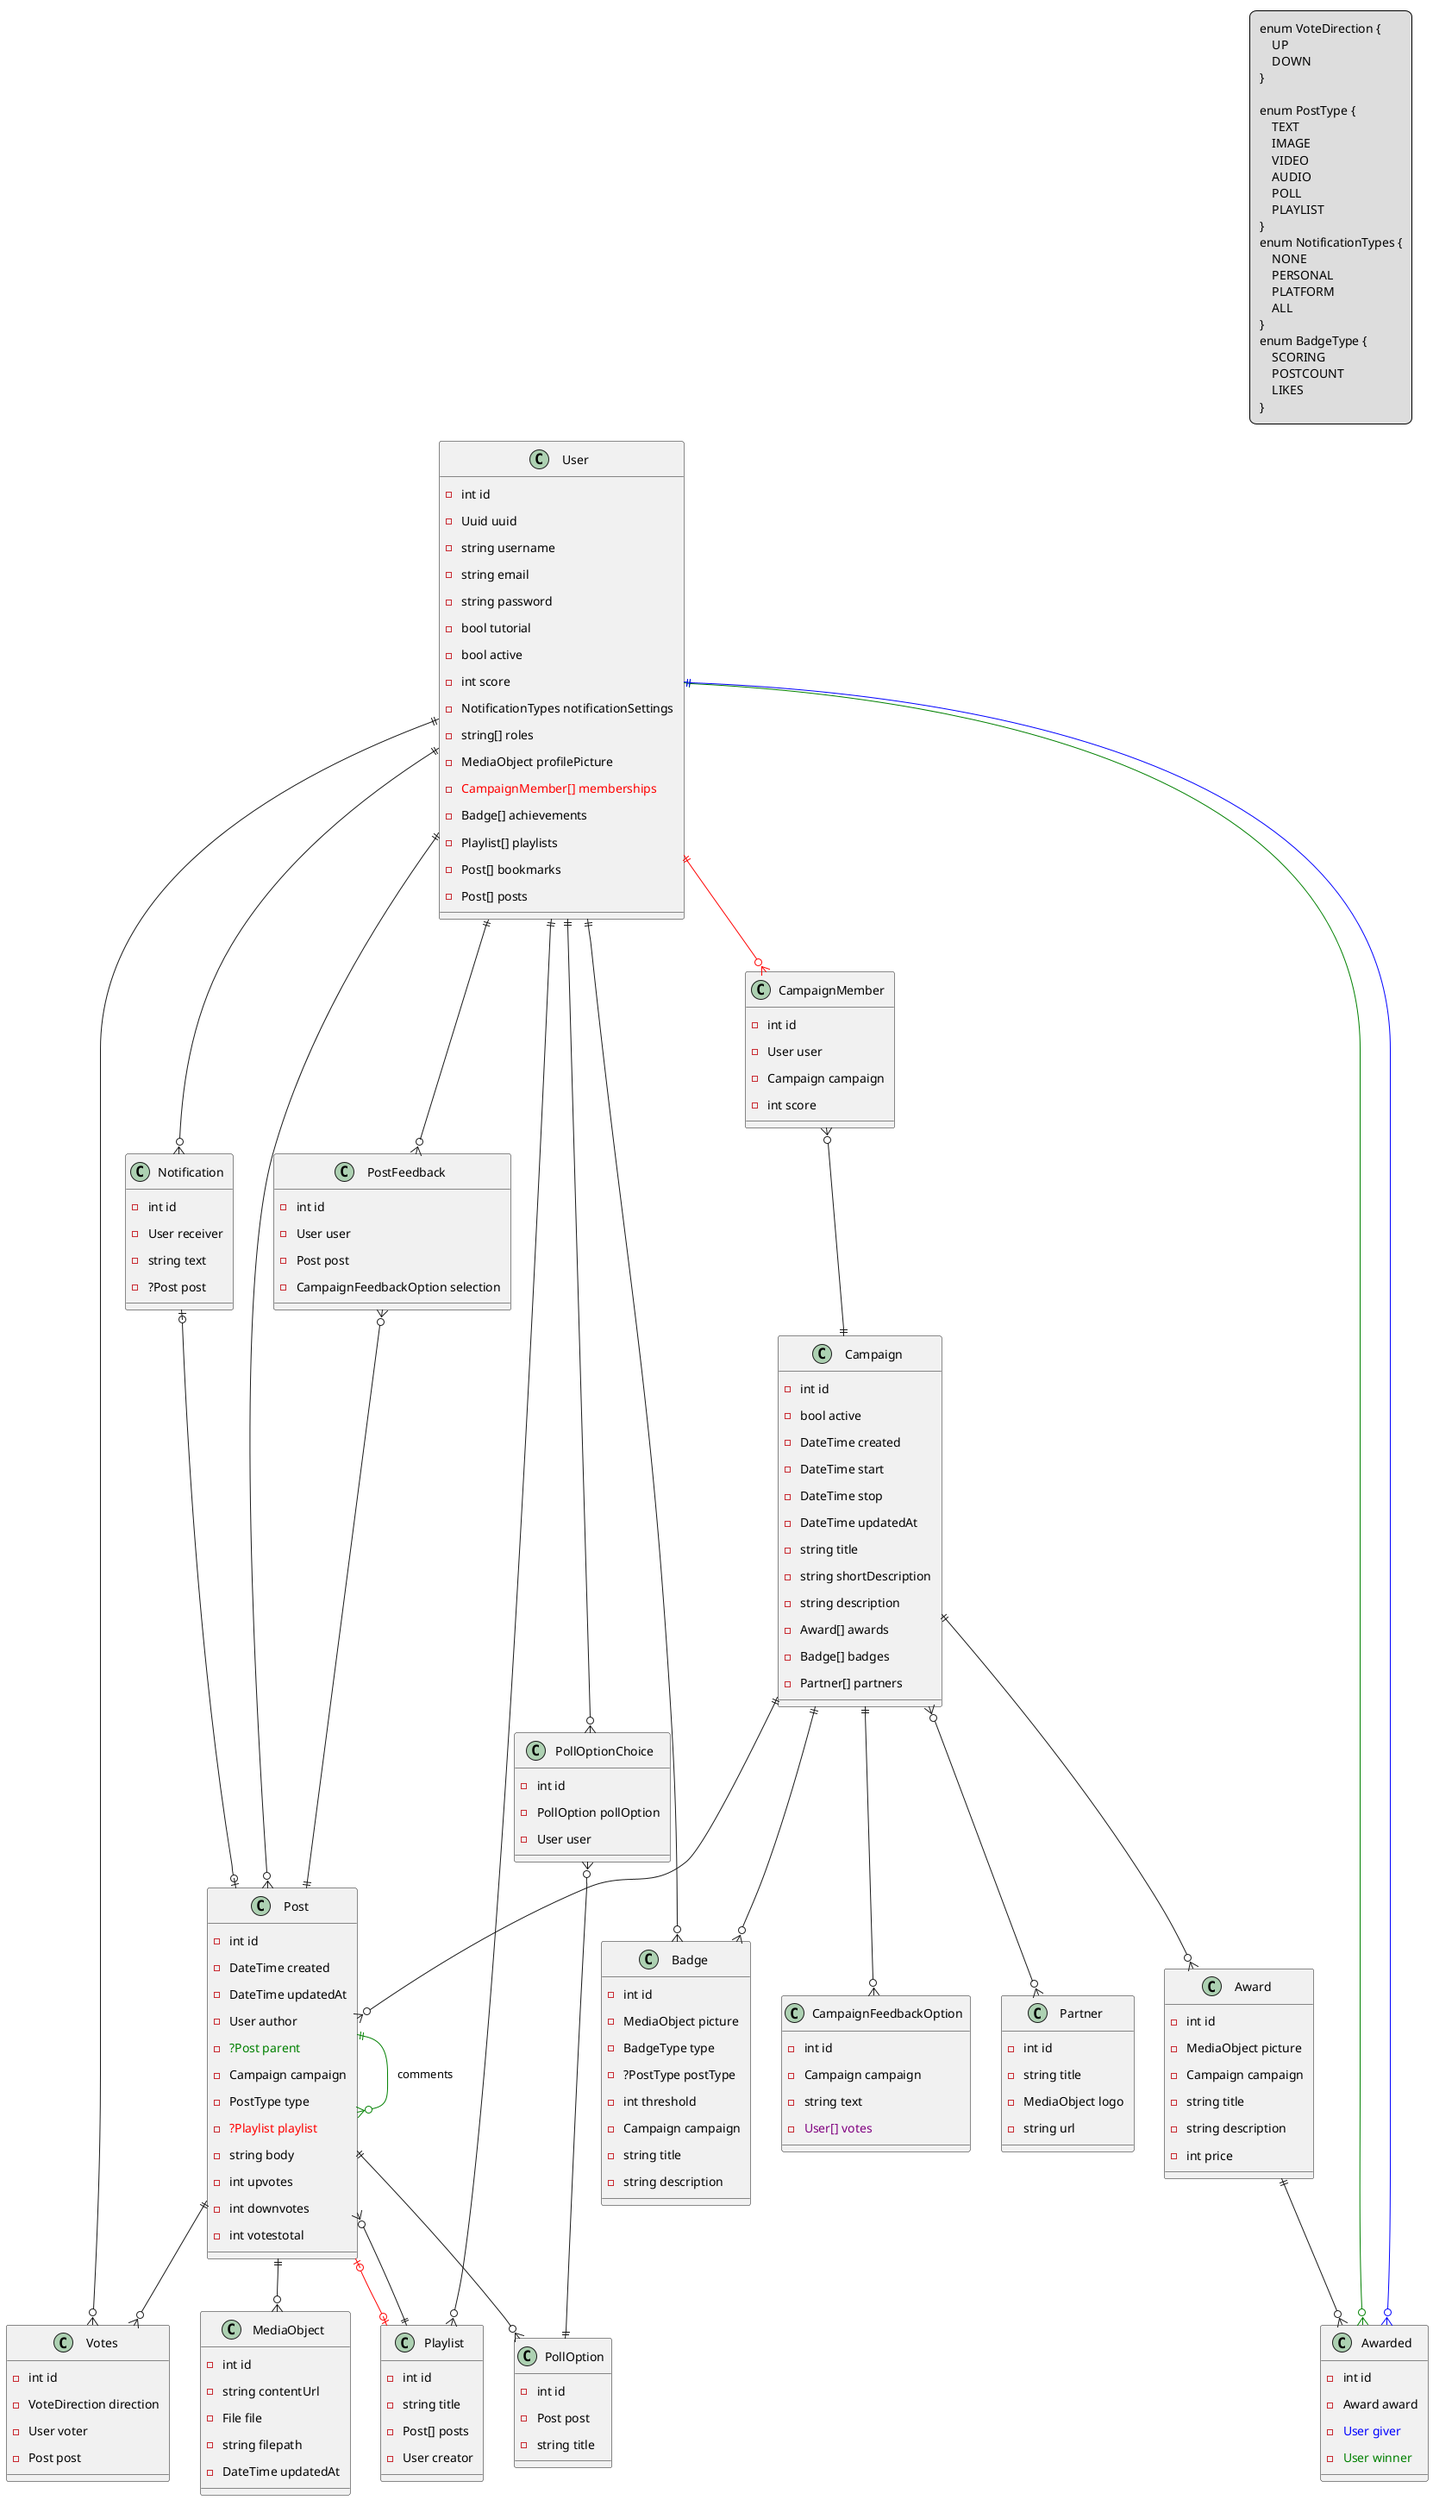 @startuml

skinparam padding 6

class Votes {
    - int id
    - VoteDirection direction
    - User voter
    - Post post
}

class Post {
    - int id
    - DateTime created
    - DateTime updatedAt
    - User author
    - <color:#green>?Post parent
    - Campaign campaign 
    - PostType type
    - <color:#red>?Playlist playlist
    - string body
    - int upvotes
    - int downvotes
    - int votestotal
}

class Notification {
    - int id
    - User receiver
    - string text
    - ?Post post
}

class Campaign {
    - int id
    - bool active
    - DateTime created
    - DateTime start
    - DateTime stop
    - DateTime updatedAt
    - string title
    - string shortDescription
    - string description
    - Award[] awards
    - Badge[] badges
    - Partner[] partners
}

class CampaignMember {
    - int id
    - User user
    - Campaign campaign
    - int score
}

class Partner {
    - int id
    - string title
    - MediaObject logo
    - string url
}

class User {
    - int id
    - Uuid uuid
    - string username
    - string email
    - string password
    - bool tutorial
    - bool active
    - int score
    - NotificationTypes notificationSettings
    - string[] roles
    - MediaObject profilePicture
    - <color:#red>CampaignMember[] memberships
    - Badge[] achievements
    - Playlist[] playlists
    - Post[] bookmarks
    - Post[] posts
}

class CampaignFeedbackOption {
    - int id
    - Campaign campaign
    - string text
    - <color:#purple>User[] votes
}

class PostFeedback {
    - int id
    - User user
    - Post post
    - CampaignFeedbackOption selection
}

class Badge {
    - int id
    - MediaObject picture
    - BadgeType type
    - ?PostType postType
    - int threshold
    - Campaign campaign
    - string title
    - string description
}

class Award {
    - int id
    - MediaObject picture
    - Campaign campaign
    - string title
    - string description
    - int price
}

class Awarded {
    - int id
    - Award award 
    - <color:#blue>User giver
    - <color:#green>User winner
}

class Playlist {
    - int id
    - string title
    - Post[] posts
    - User creator
}

class MediaObject {
    - int id
    - string contentUrl
    - File file
    - string filepath
    - DateTime updatedAt
}

class PollOption {
    - int id
    - Post post
    - string title
}

class PollOptionChoice {
    - int id
    - PollOption pollOption
    - User user
}

legend top right
enum VoteDirection {
    UP
    DOWN
}

enum PostType {
    TEXT
    IMAGE
    VIDEO
    AUDIO
    POLL
    PLAYLIST
}
enum NotificationTypes {
    NONE
    PERSONAL
    PLATFORM
    ALL
}
enum BadgeType {
    SCORING
    POSTCOUNT
    LIKES
}
endlegend

User ||--o{ Post
User ||--o{ Playlist
User ||--o{ Notification
User ||-[#red]-o{ CampaignMember
User ||--o{ PollOptionChoice
User ||--o{ Badge
User ||-[#green]-o{ Awarded
User ||-[#blue]-o{ Awarded
User ||--o{ Votes
User ||--o{ PostFeedback

PostFeedback }o--|| Post

Post ||-[#green]-o{ Post : comments
Post ||--o{ Votes
Post |o-[#red]-o| Playlist

CampaignMember }o--|| Campaign

Campaign ||--o{ Post
Campaign ||--o{ Award
Campaign ||--o{ Badge
Campaign ||--o{ CampaignFeedbackOption
Campaign }o--o{ Partner

Award ||--o{ Awarded

Post ||--o{ MediaObject
Post ||--o{ PollOption

Notification |o--o| Post

Playlist ||--o{ Post

PollOptionChoice }o--|| PollOption

@enduml